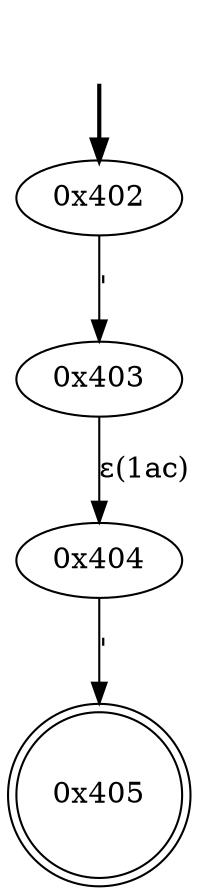 digraph {
	fake [style=invisible]
	"0x402" [root=true]
	"0x403"
	"0x404"
	"0x405" [shape=doublecircle]
	fake -> "0x402" [style=bold]
	"0x402" -> "0x403" [label="'"]
	"0x404" -> "0x405" [label="'"]
	"0x403" -> "0x404" [label="ε(1ac)"]
}
